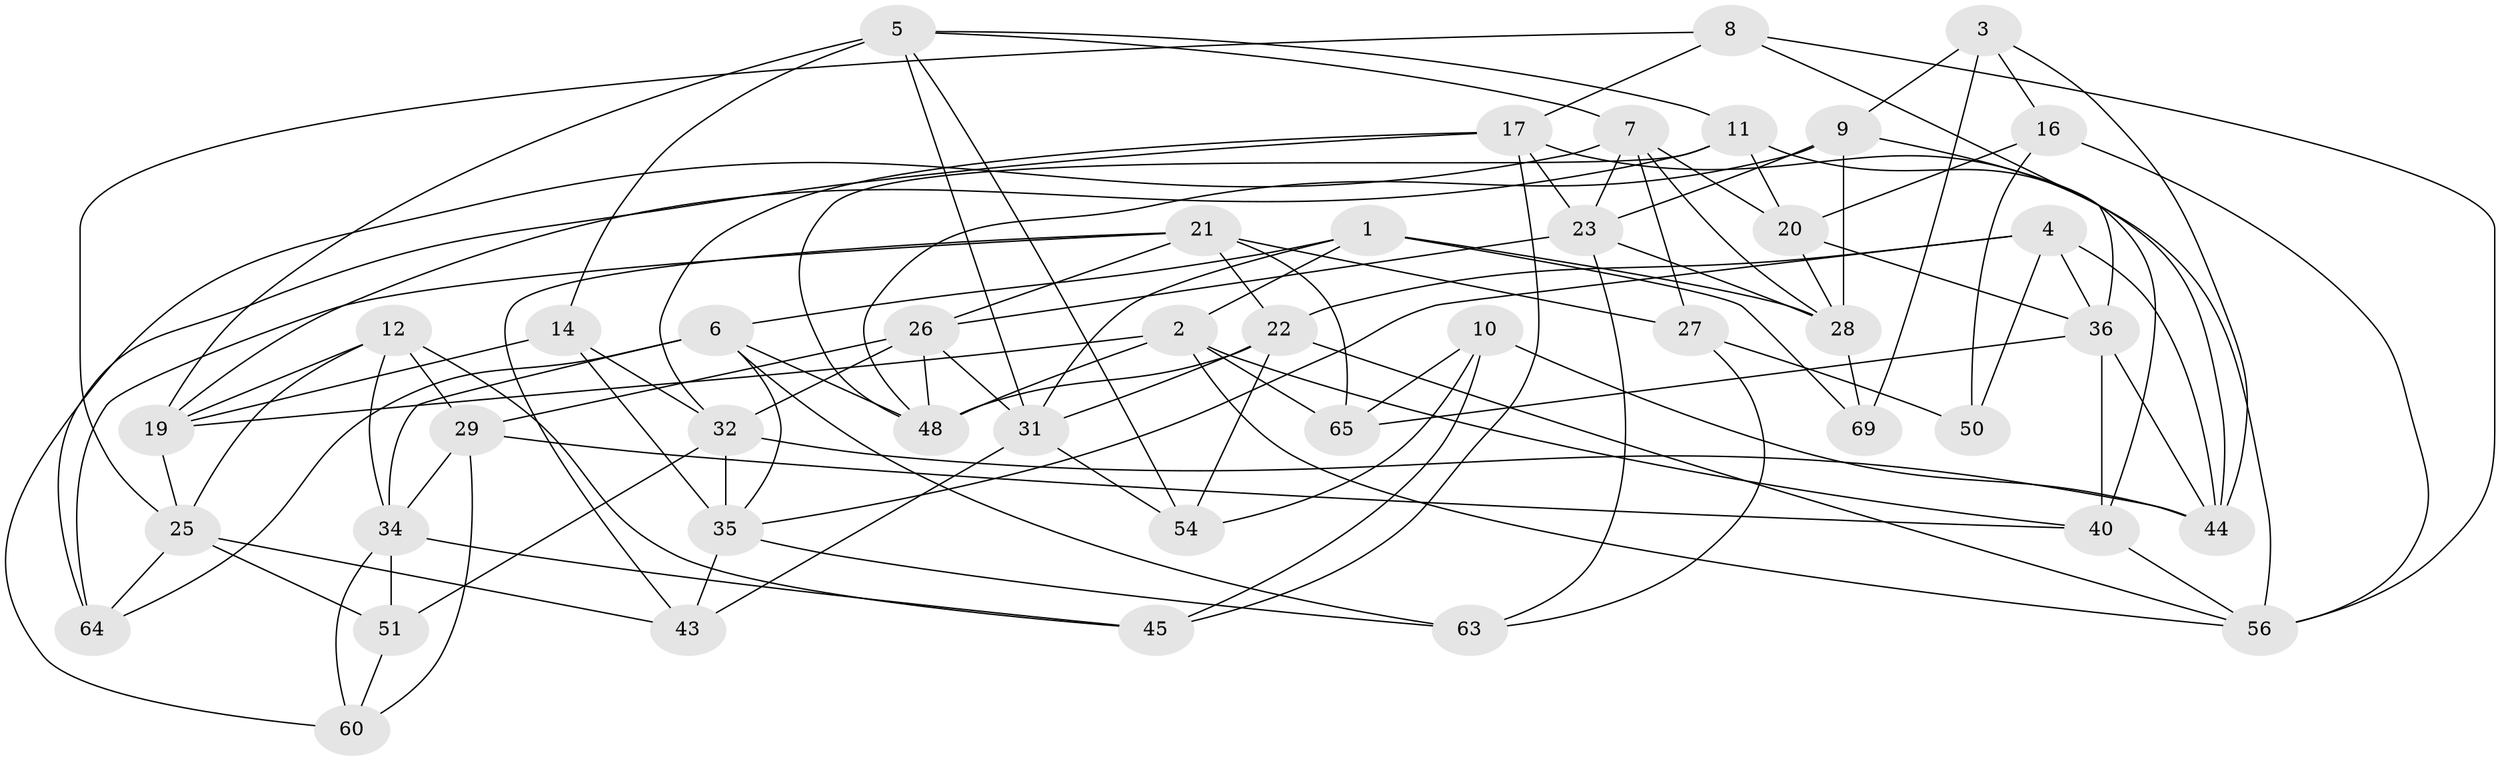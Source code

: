 // Generated by graph-tools (version 1.1) at 2025/24/03/03/25 07:24:28]
// undirected, 44 vertices, 111 edges
graph export_dot {
graph [start="1"]
  node [color=gray90,style=filled];
  1 [super="+39"];
  2 [super="+33"];
  3;
  4 [super="+18"];
  5 [super="+15"];
  6 [super="+52"];
  7 [super="+62"];
  8;
  9 [super="+13"];
  10;
  11 [super="+71"];
  12 [super="+37"];
  14;
  16 [super="+59"];
  17 [super="+67"];
  19 [super="+58"];
  20 [super="+46"];
  21 [super="+30"];
  22 [super="+24"];
  23 [super="+41"];
  25 [super="+47"];
  26 [super="+72"];
  27;
  28 [super="+70"];
  29 [super="+61"];
  31 [super="+38"];
  32 [super="+42"];
  34 [super="+55"];
  35 [super="+74"];
  36 [super="+53"];
  40 [super="+57"];
  43;
  44 [super="+66"];
  45;
  48 [super="+49"];
  50 [super="+73"];
  51;
  54;
  56 [super="+68"];
  60;
  63;
  64;
  65;
  69;
  1 -- 69 [weight=2];
  1 -- 28;
  1 -- 2;
  1 -- 6;
  1 -- 31;
  2 -- 65;
  2 -- 19;
  2 -- 40;
  2 -- 56;
  2 -- 48;
  3 -- 69;
  3 -- 16;
  3 -- 44;
  3 -- 9;
  4 -- 35;
  4 -- 50 [weight=2];
  4 -- 44;
  4 -- 22;
  4 -- 36;
  5 -- 54;
  5 -- 19;
  5 -- 31;
  5 -- 14;
  5 -- 7;
  5 -- 11;
  6 -- 64;
  6 -- 35;
  6 -- 48;
  6 -- 63;
  6 -- 34;
  7 -- 27;
  7 -- 23;
  7 -- 60;
  7 -- 20;
  7 -- 28;
  8 -- 17;
  8 -- 36;
  8 -- 56;
  8 -- 25;
  9 -- 23;
  9 -- 28;
  9 -- 40 [weight=2];
  9 -- 48;
  10 -- 45;
  10 -- 54;
  10 -- 65;
  10 -- 44;
  11 -- 20 [weight=2];
  11 -- 19;
  11 -- 44;
  11 -- 48;
  12 -- 34;
  12 -- 29 [weight=2];
  12 -- 25;
  12 -- 45;
  12 -- 19;
  14 -- 19;
  14 -- 32;
  14 -- 35;
  16 -- 50 [weight=3];
  16 -- 20;
  16 -- 56;
  17 -- 23;
  17 -- 32;
  17 -- 56;
  17 -- 64;
  17 -- 45;
  19 -- 25;
  20 -- 28;
  20 -- 36;
  21 -- 22;
  21 -- 43;
  21 -- 64;
  21 -- 65;
  21 -- 26;
  21 -- 27;
  22 -- 56;
  22 -- 54;
  22 -- 31;
  22 -- 48;
  23 -- 63;
  23 -- 26;
  23 -- 28;
  25 -- 64;
  25 -- 51;
  25 -- 43;
  26 -- 31;
  26 -- 29;
  26 -- 48;
  26 -- 32;
  27 -- 63;
  27 -- 50;
  28 -- 69;
  29 -- 34;
  29 -- 40;
  29 -- 60;
  31 -- 43;
  31 -- 54;
  32 -- 51;
  32 -- 35;
  32 -- 44;
  34 -- 60;
  34 -- 51;
  34 -- 45;
  35 -- 63;
  35 -- 43;
  36 -- 40;
  36 -- 65;
  36 -- 44;
  40 -- 56;
  51 -- 60;
}
